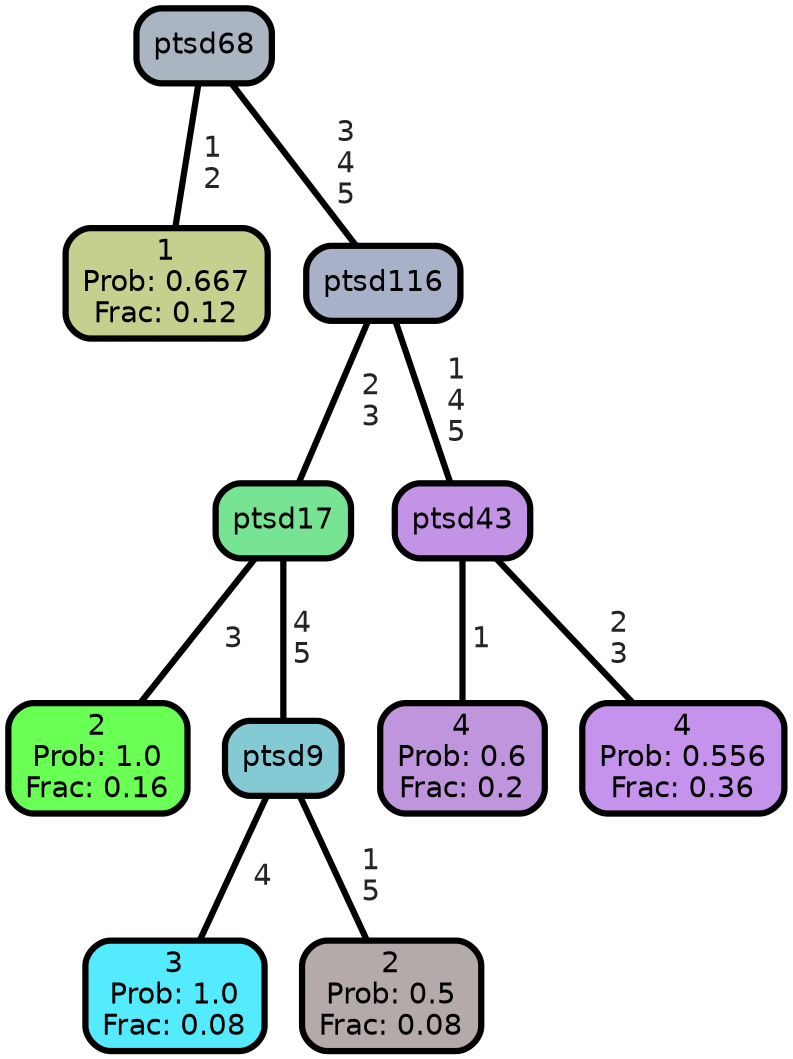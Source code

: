 graph Tree {
node [shape=box, style="filled, rounded",color="black",penwidth="3",fontcolor="black",                 fontname=helvetica] ;
graph [ranksep="0 equally", splines=straight,                 bgcolor=transparent, dpi=200] ;
edge [fontname=helvetica, fontweight=bold,fontcolor=grey14,color=black] ;
0 [label="1
Prob: 0.667
Frac: 0.12", fillcolor="#c6cf8d"] ;
1 [label="ptsd68", fillcolor="#abb4c1"] ;
2 [label="2
Prob: 1.0
Frac: 0.16", fillcolor="#6aff55"] ;
3 [label="ptsd17", fillcolor="#77e494"] ;
4 [label="3
Prob: 1.0
Frac: 0.08", fillcolor="#55ebff"] ;
5 [label="ptsd9", fillcolor="#84cad4"] ;
6 [label="2
Prob: 0.5
Frac: 0.08", fillcolor="#b4aaaa"] ;
7 [label="ptsd116", fillcolor="#a8b1c8"] ;
8 [label="4
Prob: 0.6
Frac: 0.2", fillcolor="#bf95dd"] ;
9 [label="ptsd43", fillcolor="#c393e6"] ;
10 [label="4
Prob: 0.556
Frac: 0.36", fillcolor="#c693ec"] ;
1 -- 0 [label=" 1\n 2",penwidth=3] ;
1 -- 7 [label=" 3\n 4\n 5",penwidth=3] ;
3 -- 2 [label=" 3",penwidth=3] ;
3 -- 5 [label=" 4\n 5",penwidth=3] ;
5 -- 4 [label=" 4",penwidth=3] ;
5 -- 6 [label=" 1\n 5",penwidth=3] ;
7 -- 3 [label=" 2\n 3",penwidth=3] ;
7 -- 9 [label=" 1\n 4\n 5",penwidth=3] ;
9 -- 8 [label=" 1",penwidth=3] ;
9 -- 10 [label=" 2\n 3",penwidth=3] ;
{rank = same;}}